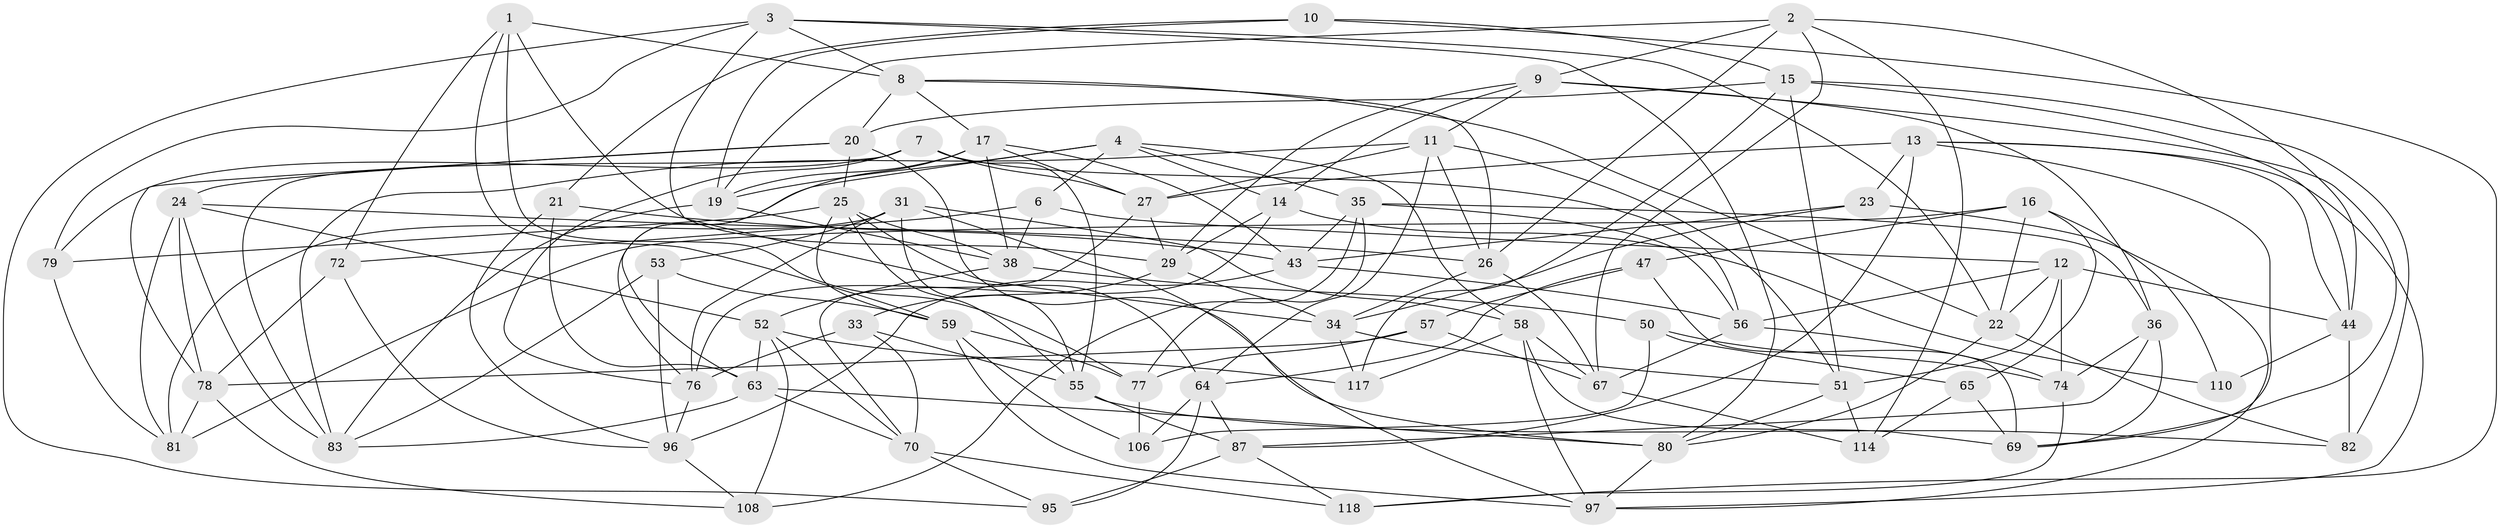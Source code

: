 // original degree distribution, {4: 1.0}
// Generated by graph-tools (version 1.1) at 2025/11/02/27/25 16:11:47]
// undirected, 70 vertices, 186 edges
graph export_dot {
graph [start="1"]
  node [color=gray90,style=filled];
  1 [super="+37"];
  2 [super="+102"];
  3 [super="+32"];
  4 [super="+5"];
  6;
  7 [super="+85"];
  8 [super="+48"];
  9 [super="+90"];
  10;
  11 [super="+61"];
  12 [super="+49"];
  13 [super="+113"];
  14 [super="+18"];
  15 [super="+91"];
  16 [super="+30"];
  17 [super="+73"];
  19 [super="+111"];
  20 [super="+40"];
  21;
  22 [super="+62"];
  23;
  24 [super="+54"];
  25 [super="+28"];
  26 [super="+89"];
  27 [super="+109"];
  29 [super="+120"];
  31 [super="+45"];
  33;
  34 [super="+39"];
  35 [super="+41"];
  36 [super="+99"];
  38 [super="+42"];
  43 [super="+116"];
  44 [super="+46"];
  47;
  50;
  51 [super="+75"];
  52 [super="+86"];
  53;
  55 [super="+60"];
  56 [super="+98"];
  57;
  58 [super="+93"];
  59 [super="+68"];
  63 [super="+115"];
  64 [super="+66"];
  65;
  67 [super="+84"];
  69 [super="+71"];
  70 [super="+88"];
  72;
  74 [super="+103"];
  76 [super="+94"];
  77 [super="+101"];
  78 [super="+92"];
  79;
  80 [super="+100"];
  81 [super="+107"];
  82;
  83 [super="+105"];
  87 [super="+104"];
  95;
  96 [super="+112"];
  97 [super="+119"];
  106;
  108;
  110;
  114;
  117;
  118;
  1 -- 72;
  1 -- 77 [weight=2];
  1 -- 59;
  1 -- 8;
  1 -- 29;
  2 -- 19;
  2 -- 114;
  2 -- 26;
  2 -- 67;
  2 -- 44;
  2 -- 9;
  3 -- 8;
  3 -- 80;
  3 -- 79;
  3 -- 22;
  3 -- 95;
  3 -- 64;
  4 -- 35;
  4 -- 19;
  4 -- 14;
  4 -- 6;
  4 -- 76;
  4 -- 58;
  6 -- 72;
  6 -- 12;
  6 -- 38;
  7 -- 79;
  7 -- 56;
  7 -- 76;
  7 -- 27;
  7 -- 55;
  7 -- 83;
  8 -- 22;
  8 -- 17;
  8 -- 26;
  8 -- 20;
  9 -- 14;
  9 -- 69;
  9 -- 11;
  9 -- 29;
  9 -- 36;
  10 -- 15;
  10 -- 19;
  10 -- 21;
  10 -- 118;
  11 -- 27;
  11 -- 64;
  11 -- 83;
  11 -- 51;
  11 -- 26;
  12 -- 56;
  12 -- 74;
  12 -- 22;
  12 -- 44;
  12 -- 51;
  13 -- 97;
  13 -- 87;
  13 -- 44;
  13 -- 69;
  13 -- 23;
  13 -- 27;
  14 -- 110 [weight=2];
  14 -- 76;
  14 -- 29;
  15 -- 44;
  15 -- 82;
  15 -- 51;
  15 -- 117;
  15 -- 20;
  16 -- 47;
  16 -- 65;
  16 -- 81 [weight=2];
  16 -- 110;
  16 -- 22;
  17 -- 19;
  17 -- 27;
  17 -- 43;
  17 -- 38;
  17 -- 63;
  19 -- 38;
  19 -- 83;
  20 -- 80;
  20 -- 25;
  20 -- 24;
  20 -- 78;
  21 -- 43;
  21 -- 96;
  21 -- 63;
  22 -- 82;
  22 -- 80;
  23 -- 97;
  23 -- 34;
  23 -- 43;
  24 -- 83;
  24 -- 81;
  24 -- 26;
  24 -- 78;
  24 -- 52;
  25 -- 79;
  25 -- 34;
  25 -- 59;
  25 -- 38;
  25 -- 55;
  26 -- 67;
  26 -- 34;
  27 -- 29;
  27 -- 70;
  29 -- 33;
  29 -- 34;
  31 -- 55;
  31 -- 53;
  31 -- 97;
  31 -- 81;
  31 -- 58;
  31 -- 76;
  33 -- 70;
  33 -- 55;
  33 -- 76;
  34 -- 51;
  34 -- 117;
  35 -- 108;
  35 -- 36;
  35 -- 56;
  35 -- 43;
  35 -- 77;
  36 -- 87;
  36 -- 74 [weight=2];
  36 -- 69;
  38 -- 50;
  38 -- 52;
  43 -- 96;
  43 -- 56;
  44 -- 82;
  44 -- 110;
  47 -- 57;
  47 -- 69;
  47 -- 64;
  50 -- 74;
  50 -- 106;
  50 -- 65;
  51 -- 114;
  51 -- 80;
  52 -- 70;
  52 -- 117;
  52 -- 63;
  52 -- 108;
  53 -- 83;
  53 -- 59;
  53 -- 96;
  55 -- 82;
  55 -- 87;
  56 -- 74;
  56 -- 67;
  57 -- 67;
  57 -- 77;
  57 -- 78;
  58 -- 97;
  58 -- 67;
  58 -- 117;
  58 -- 69;
  59 -- 97;
  59 -- 106;
  59 -- 77;
  63 -- 70;
  63 -- 83;
  63 -- 80;
  64 -- 95;
  64 -- 87;
  64 -- 106;
  65 -- 69;
  65 -- 114;
  67 -- 114;
  70 -- 95;
  70 -- 118;
  72 -- 96;
  72 -- 78;
  74 -- 118;
  76 -- 96;
  77 -- 106;
  78 -- 108;
  78 -- 81;
  79 -- 81;
  80 -- 97;
  87 -- 95;
  87 -- 118;
  96 -- 108;
}
